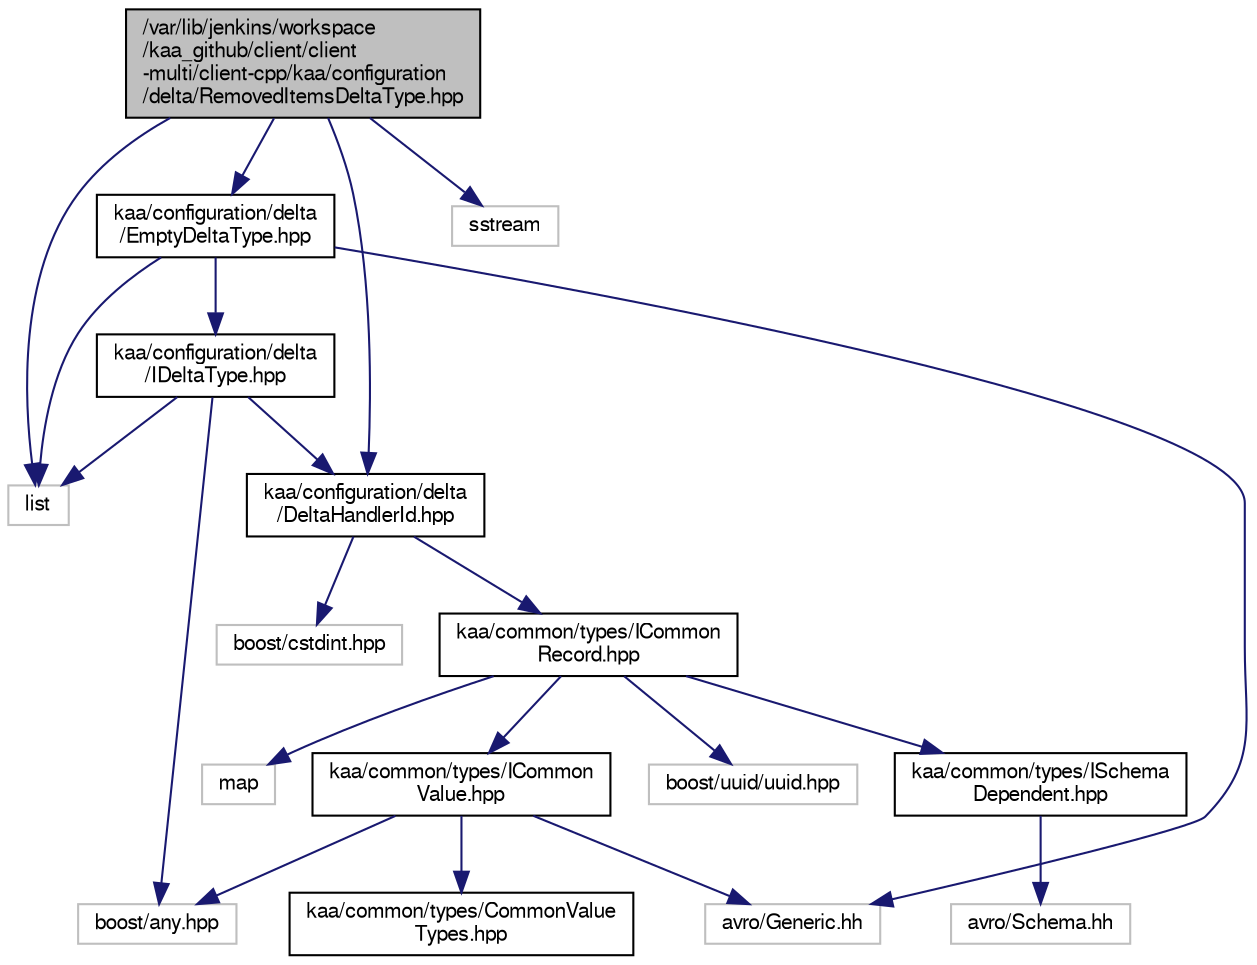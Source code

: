 digraph "/var/lib/jenkins/workspace/kaa_github/client/client-multi/client-cpp/kaa/configuration/delta/RemovedItemsDeltaType.hpp"
{
  bgcolor="transparent";
  edge [fontname="FreeSans",fontsize="10",labelfontname="FreeSans",labelfontsize="10"];
  node [fontname="FreeSans",fontsize="10",shape=record];
  Node1 [label="/var/lib/jenkins/workspace\l/kaa_github/client/client\l-multi/client-cpp/kaa/configuration\l/delta/RemovedItemsDeltaType.hpp",height=0.2,width=0.4,color="black", fillcolor="grey75", style="filled" fontcolor="black"];
  Node1 -> Node2 [color="midnightblue",fontsize="10",style="solid",fontname="FreeSans"];
  Node2 [label="list",height=0.2,width=0.4,color="grey75"];
  Node1 -> Node3 [color="midnightblue",fontsize="10",style="solid",fontname="FreeSans"];
  Node3 [label="sstream",height=0.2,width=0.4,color="grey75"];
  Node1 -> Node4 [color="midnightblue",fontsize="10",style="solid",fontname="FreeSans"];
  Node4 [label="kaa/configuration/delta\l/DeltaHandlerId.hpp",height=0.2,width=0.4,color="black",URL="$DeltaHandlerId_8hpp.html"];
  Node4 -> Node5 [color="midnightblue",fontsize="10",style="solid",fontname="FreeSans"];
  Node5 [label="boost/cstdint.hpp",height=0.2,width=0.4,color="grey75"];
  Node4 -> Node6 [color="midnightblue",fontsize="10",style="solid",fontname="FreeSans"];
  Node6 [label="kaa/common/types/ICommon\lRecord.hpp",height=0.2,width=0.4,color="black",URL="$ICommonRecord_8hpp.html"];
  Node6 -> Node7 [color="midnightblue",fontsize="10",style="solid",fontname="FreeSans"];
  Node7 [label="kaa/common/types/ISchema\lDependent.hpp",height=0.2,width=0.4,color="black",URL="$ISchemaDependent_8hpp.html"];
  Node7 -> Node8 [color="midnightblue",fontsize="10",style="solid",fontname="FreeSans"];
  Node8 [label="avro/Schema.hh",height=0.2,width=0.4,color="grey75"];
  Node6 -> Node9 [color="midnightblue",fontsize="10",style="solid",fontname="FreeSans"];
  Node9 [label="kaa/common/types/ICommon\lValue.hpp",height=0.2,width=0.4,color="black",URL="$ICommonValue_8hpp.html"];
  Node9 -> Node10 [color="midnightblue",fontsize="10",style="solid",fontname="FreeSans"];
  Node10 [label="avro/Generic.hh",height=0.2,width=0.4,color="grey75"];
  Node9 -> Node11 [color="midnightblue",fontsize="10",style="solid",fontname="FreeSans"];
  Node11 [label="boost/any.hpp",height=0.2,width=0.4,color="grey75"];
  Node9 -> Node12 [color="midnightblue",fontsize="10",style="solid",fontname="FreeSans"];
  Node12 [label="kaa/common/types/CommonValue\lTypes.hpp",height=0.2,width=0.4,color="black",URL="$CommonValueTypes_8hpp.html"];
  Node6 -> Node13 [color="midnightblue",fontsize="10",style="solid",fontname="FreeSans"];
  Node13 [label="boost/uuid/uuid.hpp",height=0.2,width=0.4,color="grey75"];
  Node6 -> Node14 [color="midnightblue",fontsize="10",style="solid",fontname="FreeSans"];
  Node14 [label="map",height=0.2,width=0.4,color="grey75"];
  Node1 -> Node15 [color="midnightblue",fontsize="10",style="solid",fontname="FreeSans"];
  Node15 [label="kaa/configuration/delta\l/EmptyDeltaType.hpp",height=0.2,width=0.4,color="black",URL="$EmptyDeltaType_8hpp.html"];
  Node15 -> Node2 [color="midnightblue",fontsize="10",style="solid",fontname="FreeSans"];
  Node15 -> Node10 [color="midnightblue",fontsize="10",style="solid",fontname="FreeSans"];
  Node15 -> Node16 [color="midnightblue",fontsize="10",style="solid",fontname="FreeSans"];
  Node16 [label="kaa/configuration/delta\l/IDeltaType.hpp",height=0.2,width=0.4,color="black",URL="$IDeltaType_8hpp.html"];
  Node16 -> Node2 [color="midnightblue",fontsize="10",style="solid",fontname="FreeSans"];
  Node16 -> Node11 [color="midnightblue",fontsize="10",style="solid",fontname="FreeSans"];
  Node16 -> Node4 [color="midnightblue",fontsize="10",style="solid",fontname="FreeSans"];
}
